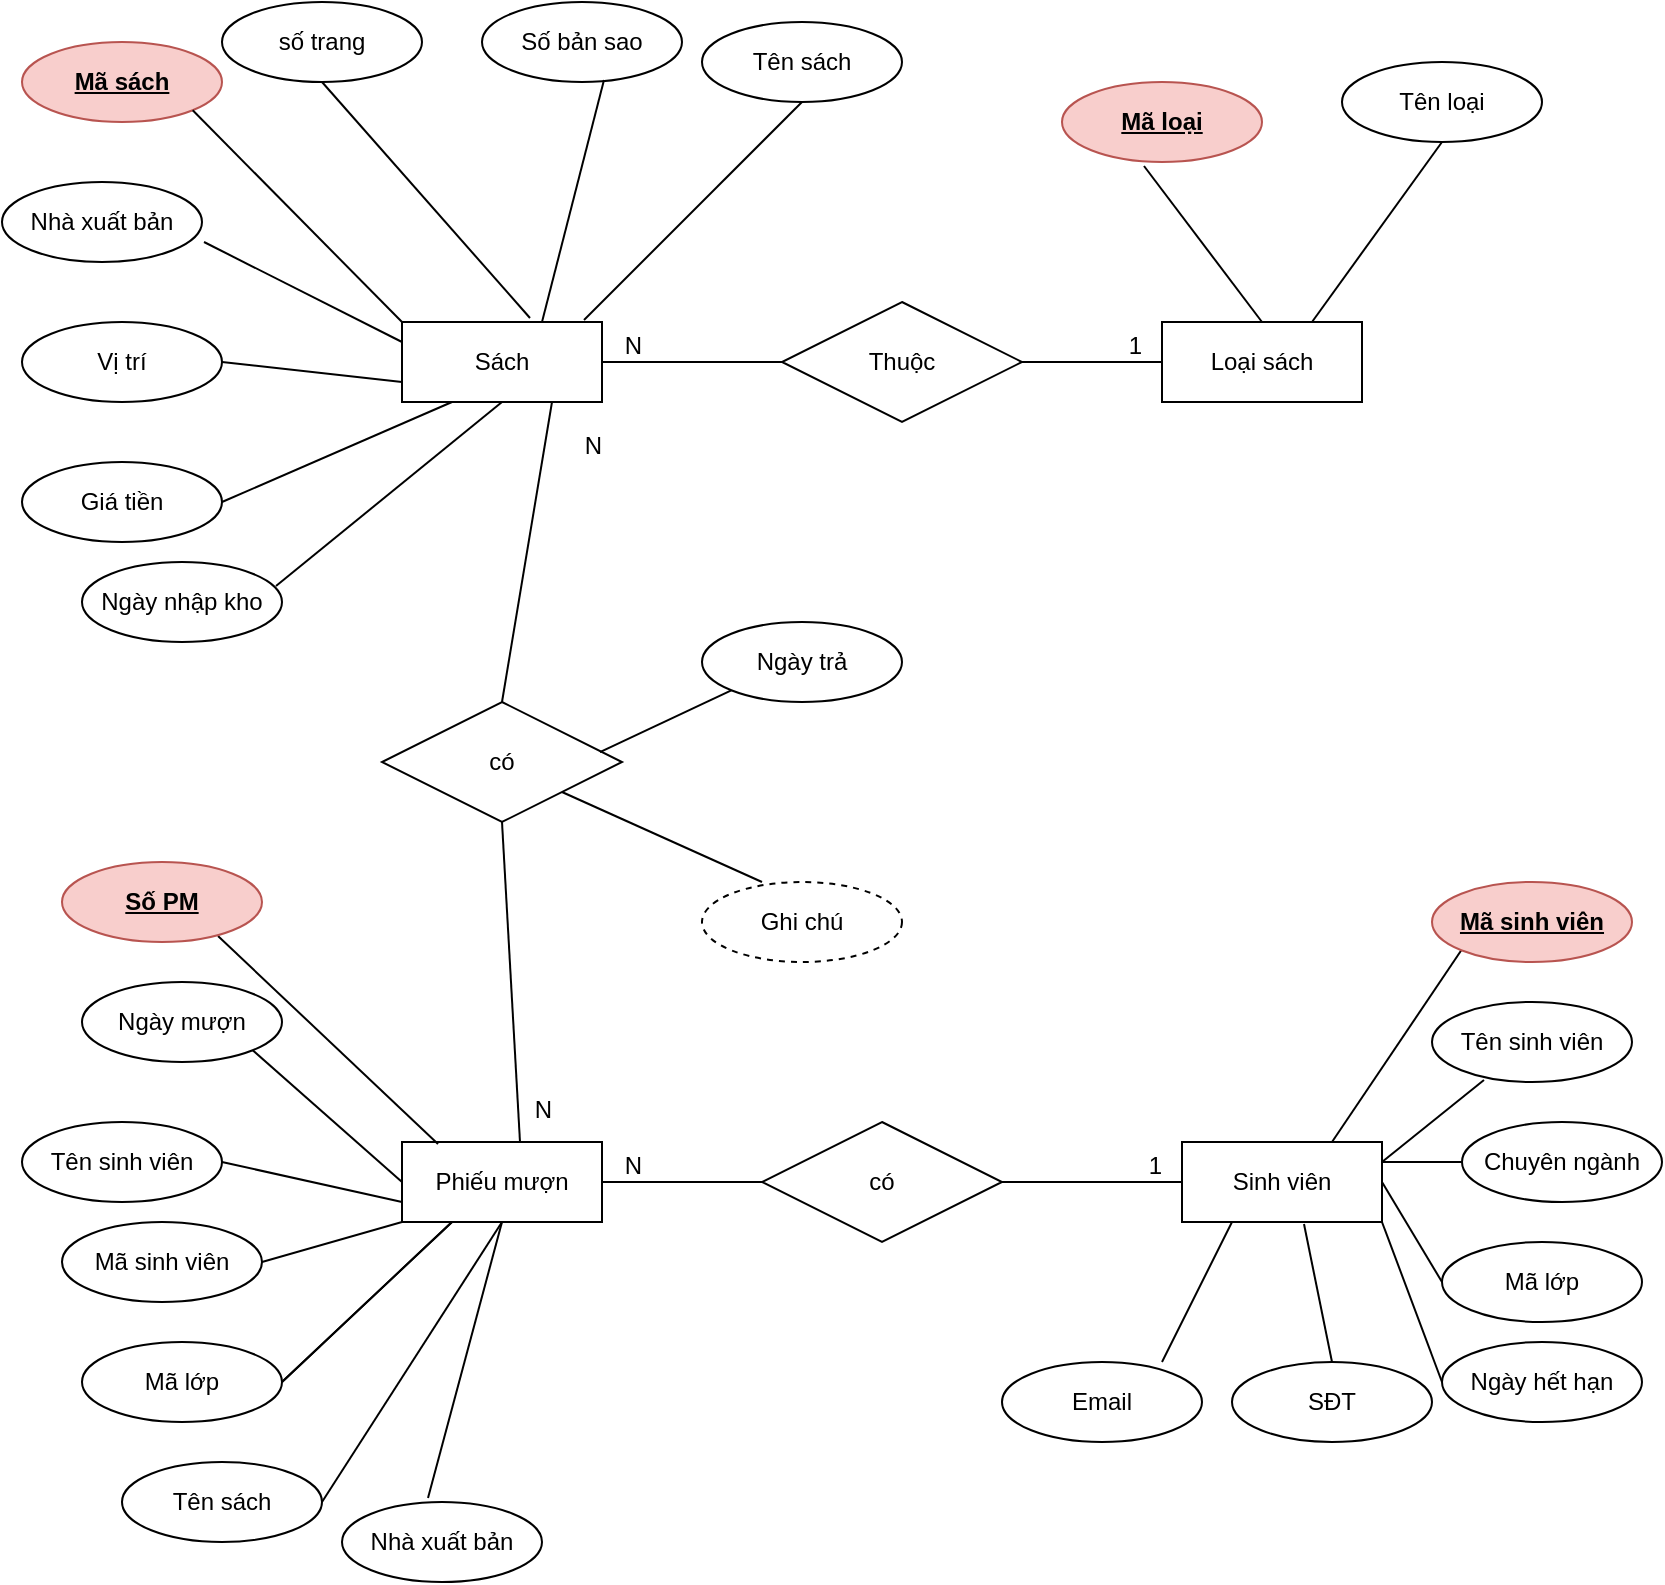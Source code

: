 <mxfile version="13.9.9" type="device"><diagram id="zrflCZTuPwoIsG-2Aq-R" name="Page-1"><mxGraphModel dx="1086" dy="807" grid="1" gridSize="10" guides="1" tooltips="1" connect="1" arrows="1" fold="1" page="1" pageScale="1" pageWidth="850" pageHeight="1100" math="0" shadow="0"><root><mxCell id="0"/><mxCell id="1" parent="0"/><mxCell id="hS7HzYyRhRF_Ci9WXrac-1" value="&lt;u&gt;&lt;b&gt;Mã sách&lt;/b&gt;&lt;/u&gt;" style="ellipse;whiteSpace=wrap;html=1;align=center;fillColor=#f8cecc;strokeColor=#b85450;" parent="1" vertex="1"><mxGeometry x="10" y="530" width="100" height="40" as="geometry"/></mxCell><mxCell id="hS7HzYyRhRF_Ci9WXrac-2" value="Sách" style="whiteSpace=wrap;html=1;align=center;" parent="1" vertex="1"><mxGeometry x="200" y="670" width="100" height="40" as="geometry"/></mxCell><mxCell id="hS7HzYyRhRF_Ci9WXrac-5" value="Tên sách" style="ellipse;whiteSpace=wrap;html=1;align=center;" parent="1" vertex="1"><mxGeometry x="350" y="520" width="100" height="40" as="geometry"/></mxCell><mxCell id="hS7HzYyRhRF_Ci9WXrac-9" value="Nhà xuất bản" style="ellipse;whiteSpace=wrap;html=1;align=center;" parent="1" vertex="1"><mxGeometry y="600" width="100" height="40" as="geometry"/></mxCell><mxCell id="hS7HzYyRhRF_Ci9WXrac-10" value="số trang" style="ellipse;whiteSpace=wrap;html=1;align=center;" parent="1" vertex="1"><mxGeometry x="110" y="510" width="100" height="40" as="geometry"/></mxCell><mxCell id="hS7HzYyRhRF_Ci9WXrac-11" value="Số bản sao" style="ellipse;whiteSpace=wrap;html=1;align=center;" parent="1" vertex="1"><mxGeometry x="240" y="510" width="100" height="40" as="geometry"/></mxCell><mxCell id="hS7HzYyRhRF_Ci9WXrac-12" value="Giá tiền" style="ellipse;whiteSpace=wrap;html=1;align=center;" parent="1" vertex="1"><mxGeometry x="10" y="740" width="100" height="40" as="geometry"/></mxCell><mxCell id="hS7HzYyRhRF_Ci9WXrac-13" value="Tên loại" style="ellipse;whiteSpace=wrap;html=1;align=center;" parent="1" vertex="1"><mxGeometry x="670" y="540" width="100" height="40" as="geometry"/></mxCell><mxCell id="hS7HzYyRhRF_Ci9WXrac-14" value="Vị trí" style="ellipse;whiteSpace=wrap;html=1;align=center;" parent="1" vertex="1"><mxGeometry x="10" y="670" width="100" height="40" as="geometry"/></mxCell><mxCell id="hS7HzYyRhRF_Ci9WXrac-15" value="Ngày nhập kho" style="ellipse;whiteSpace=wrap;html=1;align=center;" parent="1" vertex="1"><mxGeometry x="40" y="790" width="100" height="40" as="geometry"/></mxCell><mxCell id="hS7HzYyRhRF_Ci9WXrac-18" value="Thuộc" style="shape=rhombus;perimeter=rhombusPerimeter;whiteSpace=wrap;html=1;align=center;" parent="1" vertex="1"><mxGeometry x="390" y="660" width="120" height="60" as="geometry"/></mxCell><mxCell id="hS7HzYyRhRF_Ci9WXrac-19" value="Loại sách" style="whiteSpace=wrap;html=1;align=center;" parent="1" vertex="1"><mxGeometry x="580" y="670" width="100" height="40" as="geometry"/></mxCell><mxCell id="hS7HzYyRhRF_Ci9WXrac-21" value="Phiếu mượn" style="whiteSpace=wrap;html=1;align=center;" parent="1" vertex="1"><mxGeometry x="200" y="1080" width="100" height="40" as="geometry"/></mxCell><mxCell id="hS7HzYyRhRF_Ci9WXrac-22" value="Sinh viên" style="whiteSpace=wrap;html=1;align=center;" parent="1" vertex="1"><mxGeometry x="590" y="1080" width="100" height="40" as="geometry"/></mxCell><mxCell id="hS7HzYyRhRF_Ci9WXrac-23" value="&lt;u&gt;&lt;b&gt;Mã loại&lt;/b&gt;&lt;/u&gt;" style="ellipse;whiteSpace=wrap;html=1;align=center;fillColor=#f8cecc;strokeColor=#b85450;" parent="1" vertex="1"><mxGeometry x="530" y="550" width="100" height="40" as="geometry"/></mxCell><mxCell id="hS7HzYyRhRF_Ci9WXrac-28" value="có" style="shape=rhombus;perimeter=rhombusPerimeter;whiteSpace=wrap;html=1;align=center;" parent="1" vertex="1"><mxGeometry x="380" y="1070" width="120" height="60" as="geometry"/></mxCell><mxCell id="hS7HzYyRhRF_Ci9WXrac-32" value="" style="endArrow=none;html=1;rounded=0;exitX=0.5;exitY=1;exitDx=0;exitDy=0;entryX=0.64;entryY=-0.05;entryDx=0;entryDy=0;entryPerimeter=0;" parent="1" source="hS7HzYyRhRF_Ci9WXrac-10" target="hS7HzYyRhRF_Ci9WXrac-2" edge="1"><mxGeometry relative="1" as="geometry"><mxPoint x="170" y="639" as="sourcePoint"/><mxPoint x="330" y="639" as="targetPoint"/></mxGeometry></mxCell><mxCell id="hS7HzYyRhRF_Ci9WXrac-33" value="" style="endArrow=none;html=1;rounded=0;entryX=0.61;entryY=0.975;entryDx=0;entryDy=0;entryPerimeter=0;" parent="1" target="hS7HzYyRhRF_Ci9WXrac-11" edge="1"><mxGeometry relative="1" as="geometry"><mxPoint x="270" y="670" as="sourcePoint"/><mxPoint x="400" y="610" as="targetPoint"/></mxGeometry></mxCell><mxCell id="hS7HzYyRhRF_Ci9WXrac-34" value="" style="endArrow=none;html=1;rounded=0;exitX=1;exitY=0.5;exitDx=0;exitDy=0;entryX=0;entryY=0.75;entryDx=0;entryDy=0;" parent="1" source="hS7HzYyRhRF_Ci9WXrac-14" target="hS7HzYyRhRF_Ci9WXrac-2" edge="1"><mxGeometry relative="1" as="geometry"><mxPoint x="360" y="830" as="sourcePoint"/><mxPoint x="520" y="830" as="targetPoint"/></mxGeometry></mxCell><mxCell id="hS7HzYyRhRF_Ci9WXrac-35" value="" style="endArrow=none;html=1;rounded=0;exitX=0.5;exitY=1;exitDx=0;exitDy=0;entryX=0.91;entryY=-0.025;entryDx=0;entryDy=0;entryPerimeter=0;" parent="1" source="hS7HzYyRhRF_Ci9WXrac-5" target="hS7HzYyRhRF_Ci9WXrac-2" edge="1"><mxGeometry relative="1" as="geometry"><mxPoint x="370" y="840" as="sourcePoint"/><mxPoint x="530" y="840" as="targetPoint"/></mxGeometry></mxCell><mxCell id="hS7HzYyRhRF_Ci9WXrac-36" value="" style="endArrow=none;html=1;rounded=0;exitX=1;exitY=1;exitDx=0;exitDy=0;entryX=0;entryY=0;entryDx=0;entryDy=0;" parent="1" source="hS7HzYyRhRF_Ci9WXrac-1" target="hS7HzYyRhRF_Ci9WXrac-2" edge="1"><mxGeometry relative="1" as="geometry"><mxPoint x="360" y="840" as="sourcePoint"/><mxPoint x="520" y="840" as="targetPoint"/></mxGeometry></mxCell><mxCell id="hS7HzYyRhRF_Ci9WXrac-37" value="" style="endArrow=none;html=1;rounded=0;exitX=0.97;exitY=0.3;exitDx=0;exitDy=0;exitPerimeter=0;entryX=0.5;entryY=1;entryDx=0;entryDy=0;" parent="1" source="hS7HzYyRhRF_Ci9WXrac-15" target="hS7HzYyRhRF_Ci9WXrac-2" edge="1"><mxGeometry relative="1" as="geometry"><mxPoint x="390" y="860" as="sourcePoint"/><mxPoint x="250" y="713" as="targetPoint"/></mxGeometry></mxCell><mxCell id="hS7HzYyRhRF_Ci9WXrac-38" value="" style="endArrow=none;html=1;rounded=0;exitX=1;exitY=0.5;exitDx=0;exitDy=0;entryX=0.25;entryY=1;entryDx=0;entryDy=0;" parent="1" source="hS7HzYyRhRF_Ci9WXrac-12" target="hS7HzYyRhRF_Ci9WXrac-2" edge="1"><mxGeometry relative="1" as="geometry"><mxPoint x="390" y="860" as="sourcePoint"/><mxPoint x="550" y="860" as="targetPoint"/></mxGeometry></mxCell><mxCell id="hS7HzYyRhRF_Ci9WXrac-39" value="" style="endArrow=none;html=1;rounded=0;exitX=0.41;exitY=1.05;exitDx=0;exitDy=0;exitPerimeter=0;entryX=0.5;entryY=0;entryDx=0;entryDy=0;" parent="1" source="hS7HzYyRhRF_Ci9WXrac-23" target="hS7HzYyRhRF_Ci9WXrac-19" edge="1"><mxGeometry relative="1" as="geometry"><mxPoint x="400" y="870" as="sourcePoint"/><mxPoint x="560" y="870" as="targetPoint"/></mxGeometry></mxCell><mxCell id="hS7HzYyRhRF_Ci9WXrac-40" value="" style="endArrow=none;html=1;rounded=0;entryX=0.5;entryY=1;entryDx=0;entryDy=0;exitX=0.75;exitY=0;exitDx=0;exitDy=0;" parent="1" source="hS7HzYyRhRF_Ci9WXrac-19" target="hS7HzYyRhRF_Ci9WXrac-13" edge="1"><mxGeometry relative="1" as="geometry"><mxPoint x="410" y="880" as="sourcePoint"/><mxPoint x="570" y="880" as="targetPoint"/></mxGeometry></mxCell><mxCell id="hS7HzYyRhRF_Ci9WXrac-41" value="" style="endArrow=none;html=1;rounded=0;exitX=0.78;exitY=0.925;exitDx=0;exitDy=0;exitPerimeter=0;entryX=0.18;entryY=0.025;entryDx=0;entryDy=0;entryPerimeter=0;" parent="1" source="hS7HzYyRhRF_Ci9WXrac-46" target="hS7HzYyRhRF_Ci9WXrac-21" edge="1"><mxGeometry relative="1" as="geometry"><mxPoint x="410" y="990" as="sourcePoint"/><mxPoint x="570" y="990" as="targetPoint"/></mxGeometry></mxCell><mxCell id="hS7HzYyRhRF_Ci9WXrac-42" value="" style="endArrow=none;html=1;rounded=0;exitX=1;exitY=1;exitDx=0;exitDy=0;entryX=0;entryY=0.5;entryDx=0;entryDy=0;" parent="1" source="hS7HzYyRhRF_Ci9WXrac-51" target="hS7HzYyRhRF_Ci9WXrac-21" edge="1"><mxGeometry relative="1" as="geometry"><mxPoint x="420" y="1000" as="sourcePoint"/><mxPoint x="580" y="1000" as="targetPoint"/></mxGeometry></mxCell><mxCell id="hS7HzYyRhRF_Ci9WXrac-43" value="" style="endArrow=none;html=1;rounded=0;exitX=1;exitY=0.5;exitDx=0;exitDy=0;entryX=0;entryY=0.75;entryDx=0;entryDy=0;" parent="1" source="hS7HzYyRhRF_Ci9WXrac-52" target="hS7HzYyRhRF_Ci9WXrac-21" edge="1"><mxGeometry relative="1" as="geometry"><mxPoint x="150" y="1090" as="sourcePoint"/><mxPoint x="590" y="1010" as="targetPoint"/></mxGeometry></mxCell><mxCell id="hS7HzYyRhRF_Ci9WXrac-44" value="" style="endArrow=none;html=1;rounded=0;exitX=1;exitY=0.5;exitDx=0;exitDy=0;entryX=0;entryY=1;entryDx=0;entryDy=0;" parent="1" source="hS7HzYyRhRF_Ci9WXrac-53" target="hS7HzYyRhRF_Ci9WXrac-21" edge="1"><mxGeometry relative="1" as="geometry"><mxPoint x="150" y="1140" as="sourcePoint"/><mxPoint x="220" y="1120" as="targetPoint"/></mxGeometry></mxCell><mxCell id="hS7HzYyRhRF_Ci9WXrac-45" value="" style="endArrow=none;html=1;rounded=0;exitX=1;exitY=0.5;exitDx=0;exitDy=0;entryX=0.25;entryY=1;entryDx=0;entryDy=0;" parent="1" source="hS7HzYyRhRF_Ci9WXrac-50" target="hS7HzYyRhRF_Ci9WXrac-21" edge="1"><mxGeometry relative="1" as="geometry"><mxPoint x="150" y="1200" as="sourcePoint"/><mxPoint x="610" y="1030" as="targetPoint"/></mxGeometry></mxCell><mxCell id="hS7HzYyRhRF_Ci9WXrac-46" value="&lt;u&gt;&lt;b&gt;Số PM&lt;/b&gt;&lt;/u&gt;" style="ellipse;whiteSpace=wrap;html=1;align=center;fillColor=#f8cecc;strokeColor=#b85450;" parent="1" vertex="1"><mxGeometry x="30" y="940" width="100" height="40" as="geometry"/></mxCell><mxCell id="hS7HzYyRhRF_Ci9WXrac-47" value="Tên sách" style="ellipse;whiteSpace=wrap;html=1;align=center;" parent="1" vertex="1"><mxGeometry x="60" y="1240" width="100" height="40" as="geometry"/></mxCell><mxCell id="hS7HzYyRhRF_Ci9WXrac-48" value="Nhà xuất bản" style="ellipse;whiteSpace=wrap;html=1;align=center;" parent="1" vertex="1"><mxGeometry x="170" y="1260" width="100" height="40" as="geometry"/></mxCell><mxCell id="hS7HzYyRhRF_Ci9WXrac-49" value="Ghi chú" style="ellipse;whiteSpace=wrap;html=1;align=center;dashed=1;" parent="1" vertex="1"><mxGeometry x="350" y="950" width="100" height="40" as="geometry"/></mxCell><mxCell id="hS7HzYyRhRF_Ci9WXrac-50" value="Mã lớp" style="ellipse;whiteSpace=wrap;html=1;align=center;" parent="1" vertex="1"><mxGeometry x="40" y="1180" width="100" height="40" as="geometry"/></mxCell><mxCell id="hS7HzYyRhRF_Ci9WXrac-51" value="Ngày mượn" style="ellipse;whiteSpace=wrap;html=1;align=center;" parent="1" vertex="1"><mxGeometry x="40" y="1000" width="100" height="40" as="geometry"/></mxCell><mxCell id="hS7HzYyRhRF_Ci9WXrac-52" value="Tên sinh viên" style="ellipse;whiteSpace=wrap;html=1;align=center;" parent="1" vertex="1"><mxGeometry x="10" y="1070" width="100" height="40" as="geometry"/></mxCell><mxCell id="hS7HzYyRhRF_Ci9WXrac-53" value="Mã sinh viên" style="ellipse;whiteSpace=wrap;html=1;align=center;" parent="1" vertex="1"><mxGeometry x="30" y="1120" width="100" height="40" as="geometry"/></mxCell><mxCell id="hS7HzYyRhRF_Ci9WXrac-54" value="" style="endArrow=none;html=1;rounded=0;exitX=0.26;exitY=0.975;exitDx=0;exitDy=0;exitPerimeter=0;entryX=1;entryY=0.25;entryDx=0;entryDy=0;" parent="1" source="hS7HzYyRhRF_Ci9WXrac-62" target="hS7HzYyRhRF_Ci9WXrac-22" edge="1"><mxGeometry relative="1" as="geometry"><mxPoint x="330" y="1110" as="sourcePoint"/><mxPoint x="490" y="1110" as="targetPoint"/></mxGeometry></mxCell><mxCell id="hS7HzYyRhRF_Ci9WXrac-55" value="" style="endArrow=none;html=1;rounded=0;entryX=0;entryY=1;entryDx=0;entryDy=0;exitX=0.75;exitY=0;exitDx=0;exitDy=0;" parent="1" source="hS7HzYyRhRF_Ci9WXrac-22" target="hS7HzYyRhRF_Ci9WXrac-63" edge="1"><mxGeometry relative="1" as="geometry"><mxPoint x="330" y="1110" as="sourcePoint"/><mxPoint x="490" y="1110" as="targetPoint"/></mxGeometry></mxCell><mxCell id="hS7HzYyRhRF_Ci9WXrac-56" value="" style="endArrow=none;html=1;rounded=0;entryX=0;entryY=0.5;entryDx=0;entryDy=0;exitX=1;exitY=0.5;exitDx=0;exitDy=0;" parent="1" source="hS7HzYyRhRF_Ci9WXrac-22" target="hS7HzYyRhRF_Ci9WXrac-60" edge="1"><mxGeometry relative="1" as="geometry"><mxPoint x="590" y="1240" as="sourcePoint"/><mxPoint x="750" y="1240" as="targetPoint"/></mxGeometry></mxCell><mxCell id="hS7HzYyRhRF_Ci9WXrac-57" value="" style="endArrow=none;html=1;rounded=0;exitX=0.3;exitY=0;exitDx=0;exitDy=0;entryX=1;entryY=1;entryDx=0;entryDy=0;exitPerimeter=0;" parent="1" source="hS7HzYyRhRF_Ci9WXrac-49" target="hS7HzYyRhRF_Ci9WXrac-92" edge="1"><mxGeometry relative="1" as="geometry"><mxPoint x="340" y="1010" as="sourcePoint"/><mxPoint x="500" y="1010" as="targetPoint"/></mxGeometry></mxCell><mxCell id="hS7HzYyRhRF_Ci9WXrac-58" value="" style="endArrow=none;html=1;rounded=0;exitX=0.43;exitY=-0.05;exitDx=0;exitDy=0;exitPerimeter=0;entryX=0.5;entryY=1;entryDx=0;entryDy=0;" parent="1" source="hS7HzYyRhRF_Ci9WXrac-48" target="hS7HzYyRhRF_Ci9WXrac-21" edge="1"><mxGeometry relative="1" as="geometry"><mxPoint x="330" y="1110" as="sourcePoint"/><mxPoint x="490" y="1110" as="targetPoint"/></mxGeometry></mxCell><mxCell id="hS7HzYyRhRF_Ci9WXrac-59" value="" style="endArrow=none;html=1;rounded=0;exitX=1;exitY=0.5;exitDx=0;exitDy=0;entryX=0.5;entryY=1;entryDx=0;entryDy=0;" parent="1" source="hS7HzYyRhRF_Ci9WXrac-47" target="hS7HzYyRhRF_Ci9WXrac-21" edge="1"><mxGeometry relative="1" as="geometry"><mxPoint x="360" y="1190" as="sourcePoint"/><mxPoint x="520" y="1190" as="targetPoint"/></mxGeometry></mxCell><mxCell id="hS7HzYyRhRF_Ci9WXrac-60" value="Mã lớp" style="ellipse;whiteSpace=wrap;html=1;align=center;" parent="1" vertex="1"><mxGeometry x="720" y="1130" width="100" height="40" as="geometry"/></mxCell><mxCell id="hS7HzYyRhRF_Ci9WXrac-61" value="Ngày hết hạn" style="ellipse;whiteSpace=wrap;html=1;align=center;" parent="1" vertex="1"><mxGeometry x="720" y="1180" width="100" height="40" as="geometry"/></mxCell><mxCell id="hS7HzYyRhRF_Ci9WXrac-62" value="Tên sinh viên" style="ellipse;whiteSpace=wrap;html=1;align=center;" parent="1" vertex="1"><mxGeometry x="715" y="1010" width="100" height="40" as="geometry"/></mxCell><mxCell id="hS7HzYyRhRF_Ci9WXrac-63" value="&lt;u&gt;&lt;b&gt;Mã sinh viên&lt;/b&gt;&lt;/u&gt;" style="ellipse;whiteSpace=wrap;html=1;align=center;fillColor=#f8cecc;strokeColor=#b85450;" parent="1" vertex="1"><mxGeometry x="715" y="950" width="100" height="40" as="geometry"/></mxCell><mxCell id="hS7HzYyRhRF_Ci9WXrac-64" value="" style="endArrow=none;html=1;rounded=0;exitX=1;exitY=1;exitDx=0;exitDy=0;entryX=0;entryY=0.5;entryDx=0;entryDy=0;" parent="1" source="hS7HzYyRhRF_Ci9WXrac-22" target="hS7HzYyRhRF_Ci9WXrac-61" edge="1"><mxGeometry relative="1" as="geometry"><mxPoint x="600" y="1250" as="sourcePoint"/><mxPoint x="760" y="1250" as="targetPoint"/></mxGeometry></mxCell><mxCell id="hS7HzYyRhRF_Ci9WXrac-65" value="" style="endArrow=none;html=1;rounded=0;exitX=0.61;exitY=1.025;exitDx=0;exitDy=0;exitPerimeter=0;entryX=0.5;entryY=0;entryDx=0;entryDy=0;" parent="1" source="hS7HzYyRhRF_Ci9WXrac-22" target="hS7HzYyRhRF_Ci9WXrac-71" edge="1"><mxGeometry relative="1" as="geometry"><mxPoint x="610" y="1260" as="sourcePoint"/><mxPoint x="770" y="1260" as="targetPoint"/></mxGeometry></mxCell><mxCell id="hS7HzYyRhRF_Ci9WXrac-66" value="" style="endArrow=none;html=1;rounded=0;entryX=0.25;entryY=1;entryDx=0;entryDy=0;exitX=0.8;exitY=0;exitDx=0;exitDy=0;exitPerimeter=0;" parent="1" source="hS7HzYyRhRF_Ci9WXrac-70" target="hS7HzYyRhRF_Ci9WXrac-22" edge="1"><mxGeometry relative="1" as="geometry"><mxPoint x="620" y="1270" as="sourcePoint"/><mxPoint x="780" y="1270" as="targetPoint"/></mxGeometry></mxCell><mxCell id="hS7HzYyRhRF_Ci9WXrac-70" value="Email" style="ellipse;whiteSpace=wrap;html=1;align=center;" parent="1" vertex="1"><mxGeometry x="500" y="1190" width="100" height="40" as="geometry"/></mxCell><mxCell id="hS7HzYyRhRF_Ci9WXrac-71" value="SĐT" style="ellipse;whiteSpace=wrap;html=1;align=center;" parent="1" vertex="1"><mxGeometry x="615" y="1190" width="100" height="40" as="geometry"/></mxCell><mxCell id="hS7HzYyRhRF_Ci9WXrac-72" value="Chuyên ngành" style="ellipse;whiteSpace=wrap;html=1;align=center;" parent="1" vertex="1"><mxGeometry x="730" y="1070" width="100" height="40" as="geometry"/></mxCell><mxCell id="hS7HzYyRhRF_Ci9WXrac-76" value="" style="endArrow=none;html=1;rounded=0;exitX=1;exitY=0.5;exitDx=0;exitDy=0;entryX=0;entryY=0.5;entryDx=0;entryDy=0;" parent="1" source="hS7HzYyRhRF_Ci9WXrac-21" target="hS7HzYyRhRF_Ci9WXrac-28" edge="1"><mxGeometry relative="1" as="geometry"><mxPoint x="320" y="1009" as="sourcePoint"/><mxPoint x="480" y="1009" as="targetPoint"/></mxGeometry></mxCell><mxCell id="hS7HzYyRhRF_Ci9WXrac-77" value="N" style="resizable=0;html=1;align=right;verticalAlign=bottom;" parent="hS7HzYyRhRF_Ci9WXrac-76" connectable="0" vertex="1"><mxGeometry x="1" relative="1" as="geometry"><mxPoint x="-60" as="offset"/></mxGeometry></mxCell><mxCell id="hS7HzYyRhRF_Ci9WXrac-78" value="" style="endArrow=none;html=1;rounded=0;exitX=1;exitY=0.5;exitDx=0;exitDy=0;entryX=0;entryY=0.5;entryDx=0;entryDy=0;" parent="1" source="hS7HzYyRhRF_Ci9WXrac-28" target="hS7HzYyRhRF_Ci9WXrac-22" edge="1"><mxGeometry relative="1" as="geometry"><mxPoint x="330" y="970" as="sourcePoint"/><mxPoint x="490" y="970" as="targetPoint"/></mxGeometry></mxCell><mxCell id="hS7HzYyRhRF_Ci9WXrac-79" value="1" style="resizable=0;html=1;align=right;verticalAlign=bottom;" parent="hS7HzYyRhRF_Ci9WXrac-78" connectable="0" vertex="1"><mxGeometry x="1" relative="1" as="geometry"><mxPoint x="-10" as="offset"/></mxGeometry></mxCell><mxCell id="hS7HzYyRhRF_Ci9WXrac-80" value="" style="endArrow=none;html=1;rounded=0;exitX=0.5;exitY=1;exitDx=0;exitDy=0;entryX=0.59;entryY=0;entryDx=0;entryDy=0;entryPerimeter=0;" parent="1" source="hS7HzYyRhRF_Ci9WXrac-92" target="hS7HzYyRhRF_Ci9WXrac-21" edge="1"><mxGeometry relative="1" as="geometry"><mxPoint x="240" y="960" as="sourcePoint"/><mxPoint x="490" y="970" as="targetPoint"/></mxGeometry></mxCell><mxCell id="hS7HzYyRhRF_Ci9WXrac-81" value="N" style="resizable=0;html=1;align=right;verticalAlign=bottom;" parent="hS7HzYyRhRF_Ci9WXrac-80" connectable="0" vertex="1"><mxGeometry x="1" relative="1" as="geometry"><mxPoint x="16" y="-7.93" as="offset"/></mxGeometry></mxCell><mxCell id="hS7HzYyRhRF_Ci9WXrac-85" value="" style="endArrow=none;html=1;rounded=0;entryX=0;entryY=0.5;entryDx=0;entryDy=0;exitX=1;exitY=0.5;exitDx=0;exitDy=0;" parent="1" source="hS7HzYyRhRF_Ci9WXrac-18" target="hS7HzYyRhRF_Ci9WXrac-19" edge="1"><mxGeometry relative="1" as="geometry"><mxPoint x="330" y="830" as="sourcePoint"/><mxPoint x="490" y="830" as="targetPoint"/></mxGeometry></mxCell><mxCell id="hS7HzYyRhRF_Ci9WXrac-86" value="1" style="resizable=0;html=1;align=right;verticalAlign=bottom;" parent="hS7HzYyRhRF_Ci9WXrac-85" connectable="0" vertex="1"><mxGeometry x="1" relative="1" as="geometry"><mxPoint x="-10" as="offset"/></mxGeometry></mxCell><mxCell id="hS7HzYyRhRF_Ci9WXrac-87" value="" style="endArrow=none;html=1;rounded=0;exitX=1;exitY=0.5;exitDx=0;exitDy=0;entryX=0;entryY=0.5;entryDx=0;entryDy=0;" parent="1" source="hS7HzYyRhRF_Ci9WXrac-2" target="hS7HzYyRhRF_Ci9WXrac-18" edge="1"><mxGeometry relative="1" as="geometry"><mxPoint x="340" y="870" as="sourcePoint"/><mxPoint x="500" y="870" as="targetPoint"/></mxGeometry></mxCell><mxCell id="hS7HzYyRhRF_Ci9WXrac-88" value="N" style="resizable=0;html=1;align=right;verticalAlign=bottom;" parent="hS7HzYyRhRF_Ci9WXrac-87" connectable="0" vertex="1"><mxGeometry x="1" relative="1" as="geometry"><mxPoint x="-70" as="offset"/></mxGeometry></mxCell><mxCell id="hS7HzYyRhRF_Ci9WXrac-92" value="có" style="shape=rhombus;perimeter=rhombusPerimeter;whiteSpace=wrap;html=1;align=center;" parent="1" vertex="1"><mxGeometry x="190" y="860" width="120" height="60" as="geometry"/></mxCell><mxCell id="hS7HzYyRhRF_Ci9WXrac-104" value="Ngày trả" style="ellipse;whiteSpace=wrap;html=1;align=center;" parent="1" vertex="1"><mxGeometry x="350" y="820" width="100" height="40" as="geometry"/></mxCell><mxCell id="hS7HzYyRhRF_Ci9WXrac-105" value="" style="endArrow=none;html=1;rounded=0;exitX=0.908;exitY=0.417;exitDx=0;exitDy=0;entryX=0;entryY=1;entryDx=0;entryDy=0;exitPerimeter=0;" parent="1" source="hS7HzYyRhRF_Ci9WXrac-92" target="hS7HzYyRhRF_Ci9WXrac-104" edge="1"><mxGeometry relative="1" as="geometry"><mxPoint x="500" y="960" as="sourcePoint"/><mxPoint x="460" y="920" as="targetPoint"/></mxGeometry></mxCell><mxCell id="zs3y7apctpcrJ4eygTXE-3" value="" style="endArrow=none;html=1;rounded=0;exitX=1;exitY=0.5;exitDx=0;exitDy=0;entryX=0.25;entryY=1;entryDx=0;entryDy=0;" parent="1" edge="1"><mxGeometry relative="1" as="geometry"><mxPoint x="140" y="1200" as="sourcePoint"/><mxPoint x="225" y="1120" as="targetPoint"/></mxGeometry></mxCell><mxCell id="ix6wtwxxSnkhUluuCySC-1" value="" style="endArrow=none;html=1;rounded=0;exitX=1.01;exitY=0.75;exitDx=0;exitDy=0;entryX=0;entryY=0.25;entryDx=0;entryDy=0;exitPerimeter=0;" edge="1" parent="1" source="hS7HzYyRhRF_Ci9WXrac-9" target="hS7HzYyRhRF_Ci9WXrac-2"><mxGeometry relative="1" as="geometry"><mxPoint x="105.355" y="574.142" as="sourcePoint"/><mxPoint x="210" y="680" as="targetPoint"/></mxGeometry></mxCell><mxCell id="ix6wtwxxSnkhUluuCySC-4" value="" style="endArrow=none;html=1;rounded=0;exitX=0.75;exitY=1;exitDx=0;exitDy=0;entryX=0.5;entryY=0;entryDx=0;entryDy=0;" edge="1" parent="1" source="hS7HzYyRhRF_Ci9WXrac-2" target="hS7HzYyRhRF_Ci9WXrac-92"><mxGeometry relative="1" as="geometry"><mxPoint x="261" y="710" as="sourcePoint"/><mxPoint x="270" y="870" as="targetPoint"/></mxGeometry></mxCell><mxCell id="ix6wtwxxSnkhUluuCySC-5" value="N" style="resizable=0;html=1;align=right;verticalAlign=bottom;" connectable="0" vertex="1" parent="ix6wtwxxSnkhUluuCySC-4"><mxGeometry x="1" relative="1" as="geometry"><mxPoint x="49.99" y="-119.93" as="offset"/></mxGeometry></mxCell><mxCell id="ix6wtwxxSnkhUluuCySC-6" value="" style="endArrow=none;html=1;rounded=0;exitX=0;exitY=0.5;exitDx=0;exitDy=0;entryX=1;entryY=0.25;entryDx=0;entryDy=0;" edge="1" parent="1" source="hS7HzYyRhRF_Ci9WXrac-72" target="hS7HzYyRhRF_Ci9WXrac-22"><mxGeometry relative="1" as="geometry"><mxPoint x="751" y="1059" as="sourcePoint"/><mxPoint x="700" y="1100" as="targetPoint"/></mxGeometry></mxCell></root></mxGraphModel></diagram></mxfile>